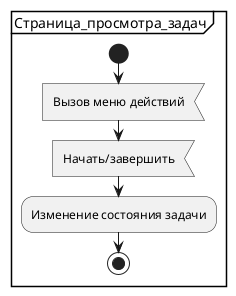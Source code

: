 @startuml
'https://plantuml.com/activity-diagram-beta

partition Страница_просмотра_задач
    start
    :Вызов меню действий<
    :Начать/завершить<
    :Изменение состояния задачи;
    stop
}

@enduml
